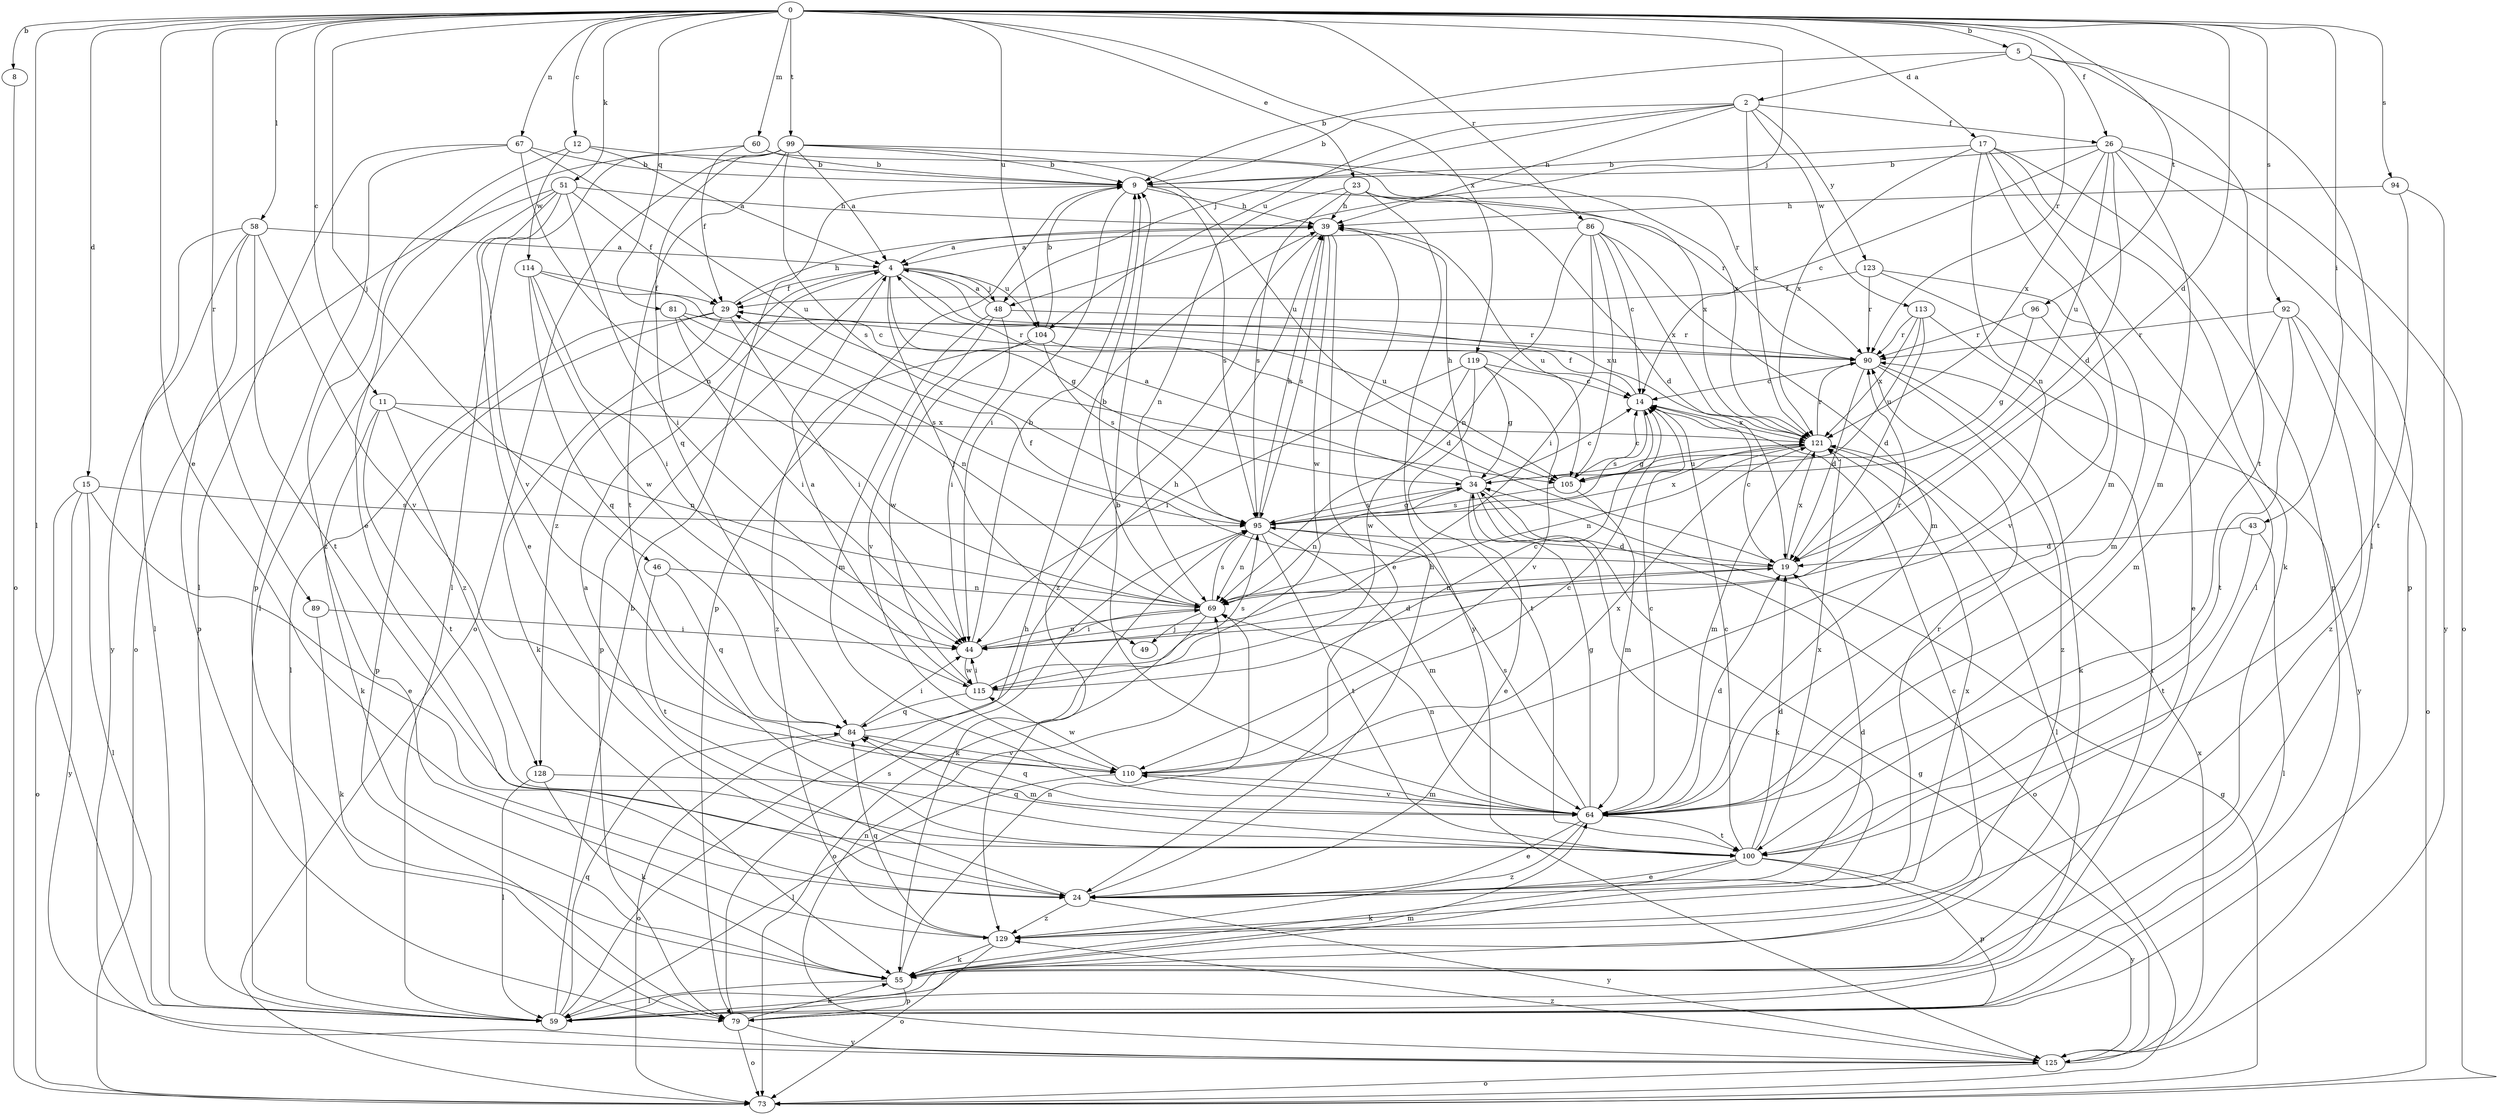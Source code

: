 strict digraph  {
0;
2;
4;
5;
8;
9;
11;
12;
14;
15;
17;
19;
23;
24;
26;
29;
34;
39;
43;
44;
46;
48;
49;
51;
55;
58;
59;
60;
64;
67;
69;
73;
79;
81;
84;
86;
89;
90;
92;
94;
95;
96;
99;
100;
104;
105;
110;
113;
114;
115;
119;
121;
123;
125;
128;
129;
0 -> 5  [label=b];
0 -> 8  [label=b];
0 -> 11  [label=c];
0 -> 12  [label=c];
0 -> 15  [label=d];
0 -> 17  [label=d];
0 -> 19  [label=d];
0 -> 23  [label=e];
0 -> 24  [label=e];
0 -> 26  [label=f];
0 -> 43  [label=i];
0 -> 46  [label=j];
0 -> 48  [label=j];
0 -> 51  [label=k];
0 -> 58  [label=l];
0 -> 59  [label=l];
0 -> 60  [label=m];
0 -> 67  [label=n];
0 -> 81  [label=q];
0 -> 86  [label=r];
0 -> 89  [label=r];
0 -> 92  [label=s];
0 -> 94  [label=s];
0 -> 96  [label=t];
0 -> 99  [label=t];
0 -> 104  [label=u];
0 -> 119  [label=x];
2 -> 9  [label=b];
2 -> 26  [label=f];
2 -> 39  [label=h];
2 -> 48  [label=j];
2 -> 104  [label=u];
2 -> 113  [label=w];
2 -> 121  [label=x];
2 -> 123  [label=y];
4 -> 29  [label=f];
4 -> 34  [label=g];
4 -> 48  [label=j];
4 -> 49  [label=j];
4 -> 79  [label=p];
4 -> 104  [label=u];
4 -> 105  [label=u];
4 -> 121  [label=x];
4 -> 128  [label=z];
5 -> 2  [label=a];
5 -> 9  [label=b];
5 -> 59  [label=l];
5 -> 90  [label=r];
5 -> 100  [label=t];
8 -> 73  [label=o];
9 -> 39  [label=h];
9 -> 44  [label=i];
9 -> 79  [label=p];
9 -> 90  [label=r];
9 -> 95  [label=s];
11 -> 55  [label=k];
11 -> 69  [label=n];
11 -> 100  [label=t];
11 -> 121  [label=x];
11 -> 128  [label=z];
12 -> 4  [label=a];
12 -> 9  [label=b];
12 -> 114  [label=w];
12 -> 129  [label=z];
14 -> 29  [label=f];
14 -> 95  [label=s];
14 -> 121  [label=x];
15 -> 24  [label=e];
15 -> 59  [label=l];
15 -> 73  [label=o];
15 -> 95  [label=s];
15 -> 125  [label=y];
17 -> 9  [label=b];
17 -> 55  [label=k];
17 -> 59  [label=l];
17 -> 64  [label=m];
17 -> 69  [label=n];
17 -> 79  [label=p];
17 -> 121  [label=x];
19 -> 14  [label=c];
19 -> 29  [label=f];
19 -> 69  [label=n];
19 -> 121  [label=x];
23 -> 19  [label=d];
23 -> 39  [label=h];
23 -> 69  [label=n];
23 -> 95  [label=s];
23 -> 121  [label=x];
23 -> 125  [label=y];
24 -> 4  [label=a];
24 -> 19  [label=d];
24 -> 39  [label=h];
24 -> 90  [label=r];
24 -> 125  [label=y];
24 -> 129  [label=z];
26 -> 9  [label=b];
26 -> 14  [label=c];
26 -> 19  [label=d];
26 -> 64  [label=m];
26 -> 73  [label=o];
26 -> 79  [label=p];
26 -> 105  [label=u];
26 -> 121  [label=x];
29 -> 39  [label=h];
29 -> 44  [label=i];
29 -> 55  [label=k];
29 -> 59  [label=l];
29 -> 79  [label=p];
29 -> 90  [label=r];
34 -> 4  [label=a];
34 -> 14  [label=c];
34 -> 24  [label=e];
34 -> 39  [label=h];
34 -> 55  [label=k];
34 -> 69  [label=n];
34 -> 73  [label=o];
34 -> 95  [label=s];
39 -> 4  [label=a];
39 -> 24  [label=e];
39 -> 95  [label=s];
39 -> 105  [label=u];
39 -> 115  [label=w];
39 -> 129  [label=z];
43 -> 19  [label=d];
43 -> 59  [label=l];
43 -> 100  [label=t];
44 -> 9  [label=b];
44 -> 19  [label=d];
44 -> 69  [label=n];
44 -> 90  [label=r];
44 -> 115  [label=w];
46 -> 69  [label=n];
46 -> 84  [label=q];
46 -> 100  [label=t];
48 -> 4  [label=a];
48 -> 44  [label=i];
48 -> 64  [label=m];
48 -> 90  [label=r];
48 -> 110  [label=v];
51 -> 24  [label=e];
51 -> 29  [label=f];
51 -> 39  [label=h];
51 -> 44  [label=i];
51 -> 59  [label=l];
51 -> 73  [label=o];
51 -> 110  [label=v];
55 -> 14  [label=c];
55 -> 59  [label=l];
55 -> 69  [label=n];
55 -> 79  [label=p];
55 -> 90  [label=r];
58 -> 4  [label=a];
58 -> 59  [label=l];
58 -> 79  [label=p];
58 -> 100  [label=t];
58 -> 110  [label=v];
58 -> 125  [label=y];
59 -> 9  [label=b];
59 -> 39  [label=h];
59 -> 64  [label=m];
59 -> 84  [label=q];
60 -> 9  [label=b];
60 -> 24  [label=e];
60 -> 29  [label=f];
60 -> 90  [label=r];
64 -> 9  [label=b];
64 -> 14  [label=c];
64 -> 19  [label=d];
64 -> 24  [label=e];
64 -> 34  [label=g];
64 -> 69  [label=n];
64 -> 84  [label=q];
64 -> 95  [label=s];
64 -> 100  [label=t];
64 -> 110  [label=v];
64 -> 129  [label=z];
67 -> 9  [label=b];
67 -> 59  [label=l];
67 -> 69  [label=n];
67 -> 79  [label=p];
67 -> 105  [label=u];
69 -> 9  [label=b];
69 -> 44  [label=i];
69 -> 49  [label=j];
69 -> 73  [label=o];
69 -> 95  [label=s];
73 -> 34  [label=g];
79 -> 55  [label=k];
79 -> 73  [label=o];
79 -> 95  [label=s];
79 -> 125  [label=y];
81 -> 44  [label=i];
81 -> 69  [label=n];
81 -> 90  [label=r];
81 -> 95  [label=s];
84 -> 39  [label=h];
84 -> 44  [label=i];
84 -> 73  [label=o];
84 -> 110  [label=v];
86 -> 4  [label=a];
86 -> 14  [label=c];
86 -> 44  [label=i];
86 -> 64  [label=m];
86 -> 69  [label=n];
86 -> 105  [label=u];
86 -> 121  [label=x];
89 -> 44  [label=i];
89 -> 55  [label=k];
90 -> 14  [label=c];
90 -> 19  [label=d];
90 -> 55  [label=k];
90 -> 129  [label=z];
92 -> 64  [label=m];
92 -> 73  [label=o];
92 -> 90  [label=r];
92 -> 100  [label=t];
92 -> 129  [label=z];
94 -> 39  [label=h];
94 -> 100  [label=t];
94 -> 125  [label=y];
95 -> 19  [label=d];
95 -> 34  [label=g];
95 -> 39  [label=h];
95 -> 55  [label=k];
95 -> 64  [label=m];
95 -> 69  [label=n];
95 -> 100  [label=t];
95 -> 121  [label=x];
96 -> 24  [label=e];
96 -> 34  [label=g];
96 -> 90  [label=r];
99 -> 4  [label=a];
99 -> 9  [label=b];
99 -> 59  [label=l];
99 -> 73  [label=o];
99 -> 84  [label=q];
99 -> 95  [label=s];
99 -> 100  [label=t];
99 -> 105  [label=u];
99 -> 121  [label=x];
100 -> 14  [label=c];
100 -> 19  [label=d];
100 -> 24  [label=e];
100 -> 55  [label=k];
100 -> 79  [label=p];
100 -> 84  [label=q];
100 -> 121  [label=x];
100 -> 125  [label=y];
104 -> 9  [label=b];
104 -> 19  [label=d];
104 -> 95  [label=s];
104 -> 115  [label=w];
104 -> 129  [label=z];
105 -> 14  [label=c];
105 -> 64  [label=m];
105 -> 95  [label=s];
110 -> 14  [label=c];
110 -> 59  [label=l];
110 -> 64  [label=m];
110 -> 115  [label=w];
110 -> 121  [label=x];
113 -> 19  [label=d];
113 -> 90  [label=r];
113 -> 105  [label=u];
113 -> 121  [label=x];
113 -> 125  [label=y];
114 -> 14  [label=c];
114 -> 29  [label=f];
114 -> 44  [label=i];
114 -> 84  [label=q];
114 -> 115  [label=w];
115 -> 4  [label=a];
115 -> 14  [label=c];
115 -> 44  [label=i];
115 -> 84  [label=q];
115 -> 95  [label=s];
119 -> 14  [label=c];
119 -> 34  [label=g];
119 -> 44  [label=i];
119 -> 100  [label=t];
119 -> 110  [label=v];
119 -> 115  [label=w];
121 -> 34  [label=g];
121 -> 59  [label=l];
121 -> 64  [label=m];
121 -> 69  [label=n];
121 -> 90  [label=r];
121 -> 105  [label=u];
123 -> 29  [label=f];
123 -> 64  [label=m];
123 -> 90  [label=r];
123 -> 110  [label=v];
125 -> 34  [label=g];
125 -> 69  [label=n];
125 -> 73  [label=o];
125 -> 121  [label=x];
125 -> 129  [label=z];
128 -> 55  [label=k];
128 -> 59  [label=l];
128 -> 64  [label=m];
129 -> 55  [label=k];
129 -> 73  [label=o];
129 -> 84  [label=q];
129 -> 121  [label=x];
}
